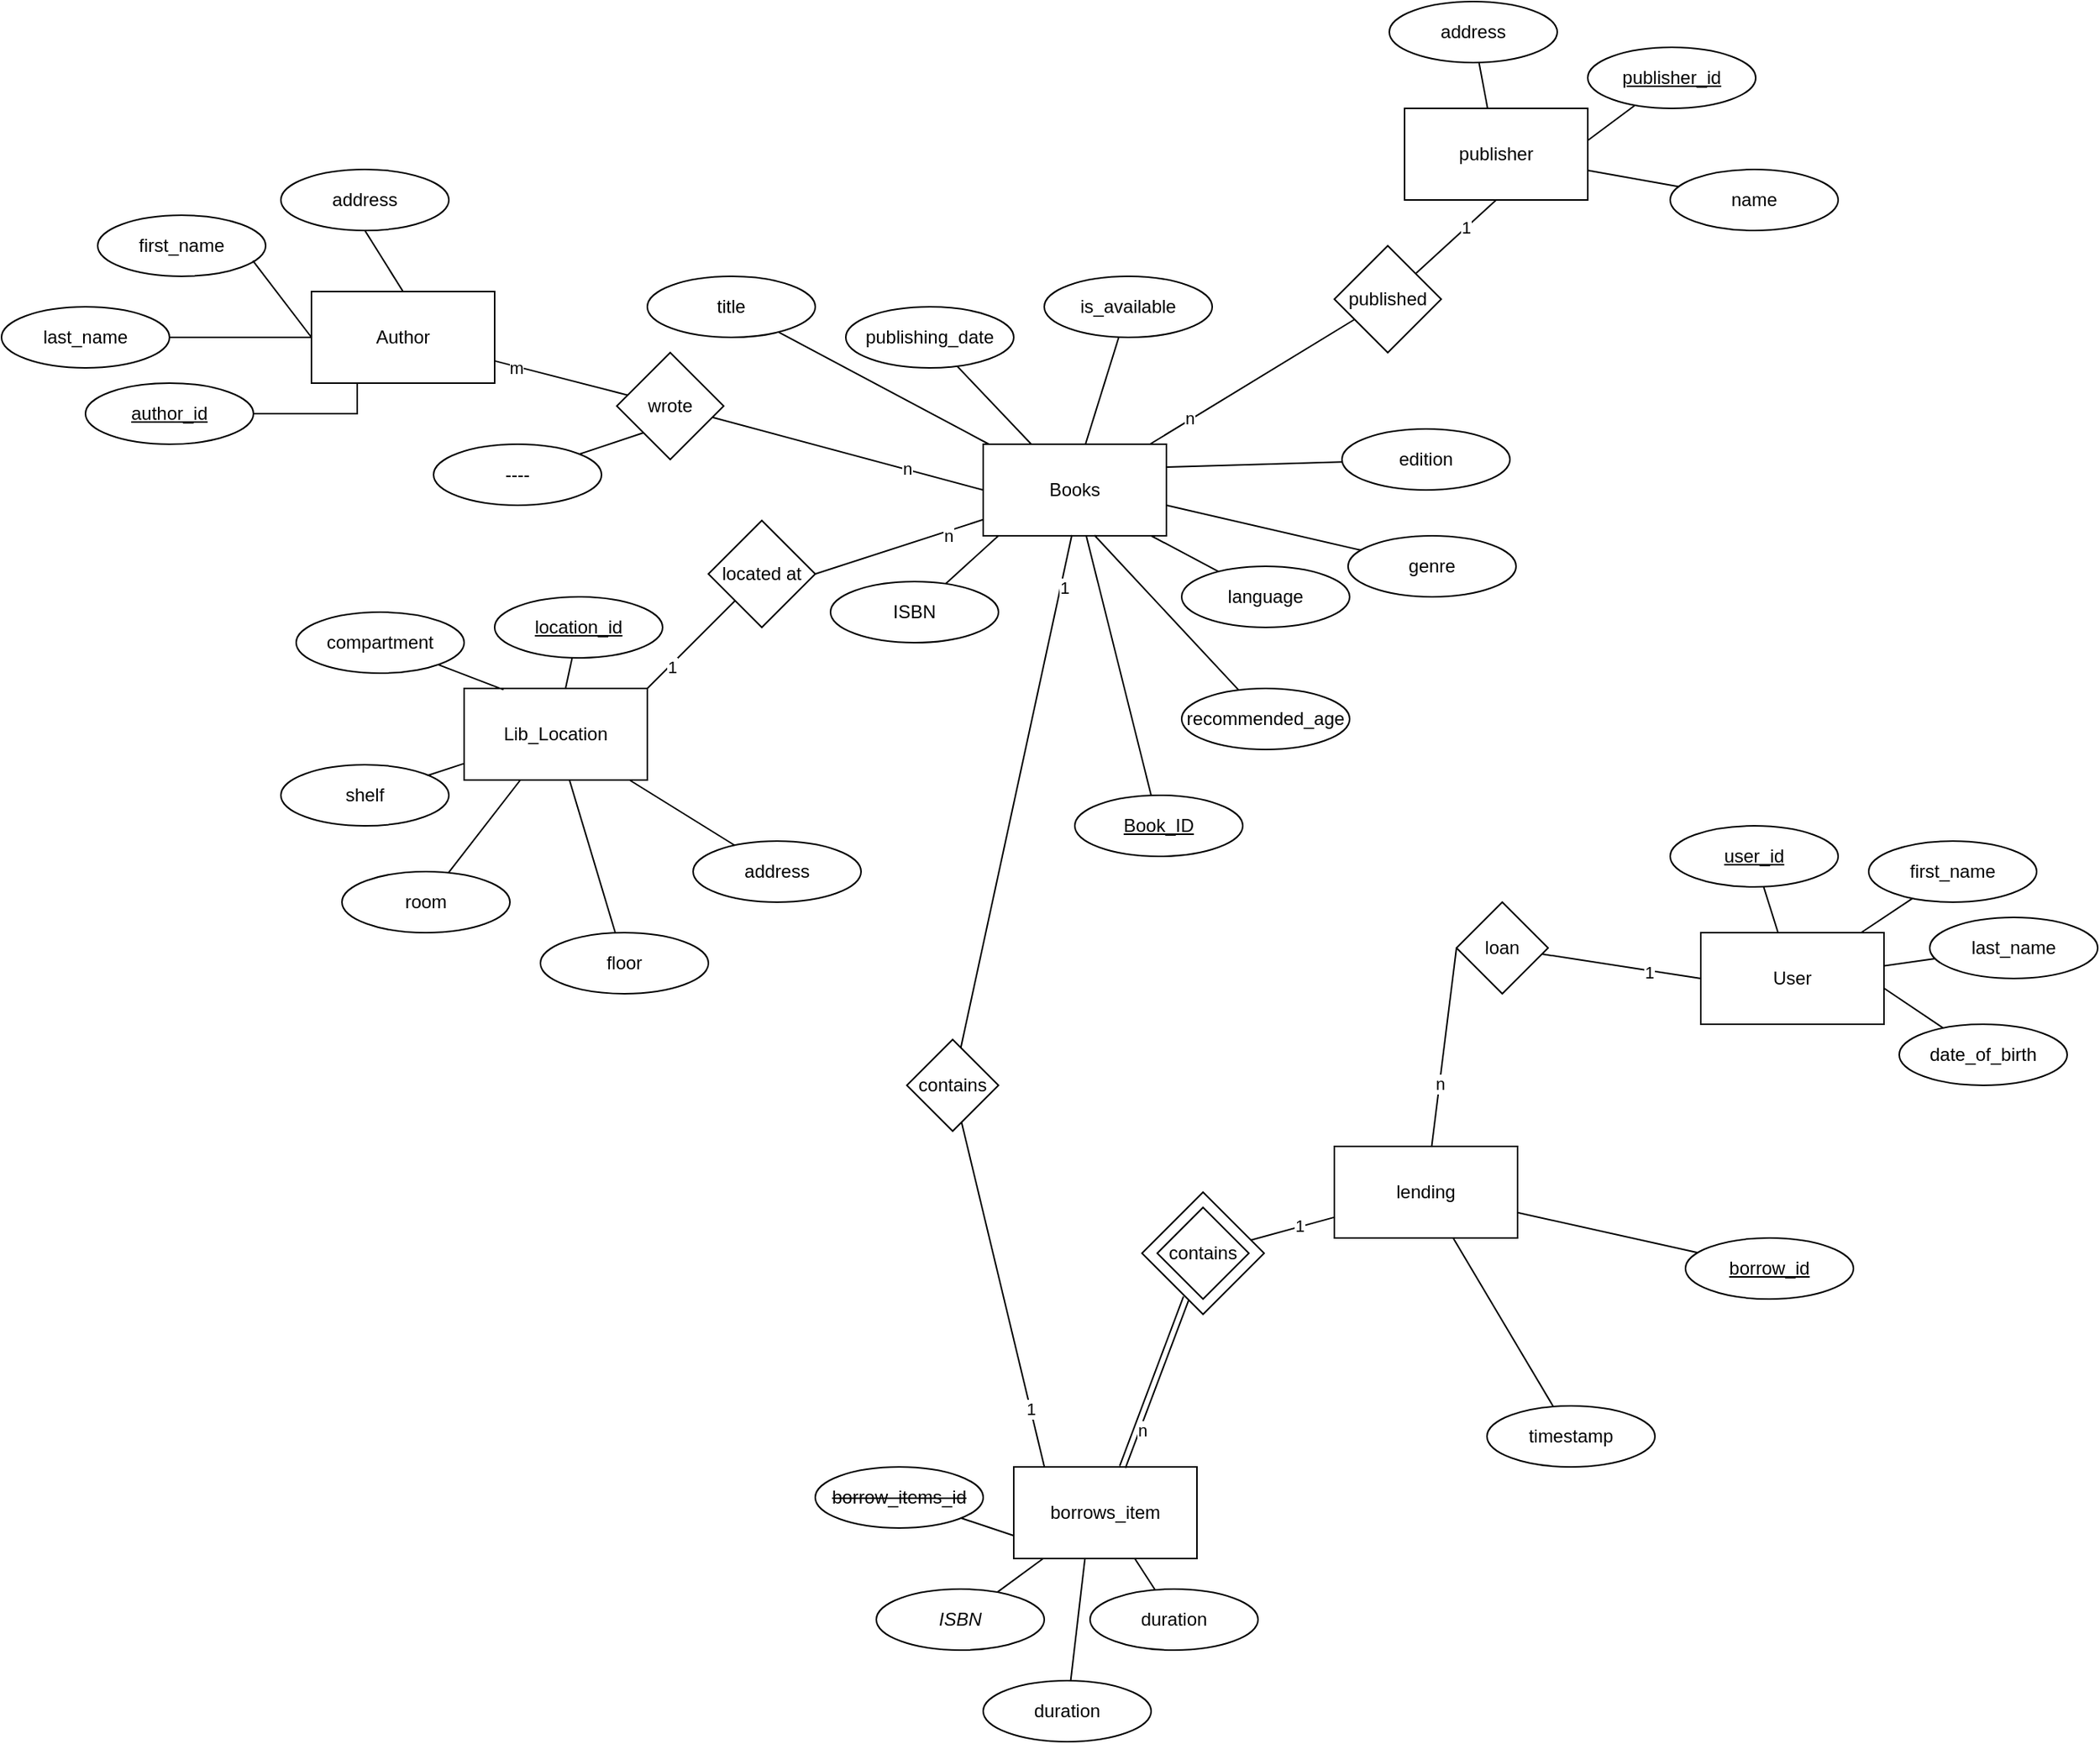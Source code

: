 <mxfile version="13.10.0" type="embed" pages="3">
    <diagram id="6B7yGU4xiu5NGQ7RS52c" name="ER-Model">
        <mxGraphModel dx="1785" dy="1827" grid="1" gridSize="10" guides="1" tooltips="1" connect="1" arrows="1" fold="1" page="1" pageScale="1" pageWidth="827" pageHeight="1169" math="0" shadow="0">
            <root>
                <mxCell id="0"/>
                <mxCell id="1" parent="0"/>
                <mxCell id="104" style="edgeStyle=none;rounded=0;orthogonalLoop=1;jettySize=auto;html=1;entryX=1;entryY=0.5;entryDx=0;entryDy=0;endArrow=none;endFill=0;" edge="1" parent="1" source="2" target="103">
                    <mxGeometry relative="1" as="geometry"/>
                </mxCell>
                <mxCell id="106" value="n" style="edgeLabel;html=1;align=center;verticalAlign=middle;resizable=0;points=[];" vertex="1" connectable="0" parent="104">
                    <mxGeometry x="-0.568" y="3" relative="1" as="geometry">
                        <mxPoint as="offset"/>
                    </mxGeometry>
                </mxCell>
                <mxCell id="2" value="Books" style="rounded=0;whiteSpace=wrap;html=1;" vertex="1" parent="1">
                    <mxGeometry x="120" y="120" width="120" height="60" as="geometry"/>
                </mxCell>
                <mxCell id="63" style="rounded=0;orthogonalLoop=1;jettySize=auto;html=1;entryX=0.084;entryY=0.998;entryDx=0;entryDy=0;entryPerimeter=0;endArrow=none;endFill=0;" edge="1" parent="1" source="3" target="2">
                    <mxGeometry relative="1" as="geometry"/>
                </mxCell>
                <mxCell id="3" value="ISBN" style="ellipse;whiteSpace=wrap;html=1;" vertex="1" parent="1">
                    <mxGeometry x="20" y="210" width="110" height="40" as="geometry"/>
                </mxCell>
                <mxCell id="64" style="rounded=0;orthogonalLoop=1;jettySize=auto;html=1;endArrow=none;endFill=0;" edge="1" parent="1" source="6" target="2">
                    <mxGeometry relative="1" as="geometry"/>
                </mxCell>
                <mxCell id="6" value="title" style="ellipse;whiteSpace=wrap;html=1;" vertex="1" parent="1">
                    <mxGeometry x="-100" y="10" width="110" height="40" as="geometry"/>
                </mxCell>
                <mxCell id="58" style="rounded=0;orthogonalLoop=1;jettySize=auto;html=1;endArrow=none;endFill=0;" edge="1" parent="1" source="7" target="2">
                    <mxGeometry relative="1" as="geometry"/>
                </mxCell>
                <mxCell id="7" value="publishing_date" style="ellipse;whiteSpace=wrap;html=1;" vertex="1" parent="1">
                    <mxGeometry x="30" y="30" width="110" height="40" as="geometry"/>
                </mxCell>
                <mxCell id="59" style="rounded=0;orthogonalLoop=1;jettySize=auto;html=1;entryX=1;entryY=0.25;entryDx=0;entryDy=0;endArrow=none;endFill=0;" edge="1" parent="1" source="9" target="2">
                    <mxGeometry relative="1" as="geometry"/>
                </mxCell>
                <mxCell id="9" value="edition" style="ellipse;whiteSpace=wrap;html=1;" vertex="1" parent="1">
                    <mxGeometry x="355" y="110" width="110" height="40" as="geometry"/>
                </mxCell>
                <mxCell id="60" style="rounded=0;orthogonalLoop=1;jettySize=auto;html=1;entryX=1;entryY=0.667;entryDx=0;entryDy=0;entryPerimeter=0;endArrow=none;endFill=0;" edge="1" parent="1" source="10" target="2">
                    <mxGeometry relative="1" as="geometry"/>
                </mxCell>
                <mxCell id="10" value="genre" style="ellipse;whiteSpace=wrap;html=1;" vertex="1" parent="1">
                    <mxGeometry x="359" y="180" width="110" height="40" as="geometry"/>
                </mxCell>
                <mxCell id="11" value="User" style="rounded=0;whiteSpace=wrap;html=1;" vertex="1" parent="1">
                    <mxGeometry x="590" y="440" width="120" height="60" as="geometry"/>
                </mxCell>
                <mxCell id="61" style="rounded=0;orthogonalLoop=1;jettySize=auto;html=1;entryX=0.917;entryY=1;entryDx=0;entryDy=0;entryPerimeter=0;endArrow=none;endFill=0;" edge="1" parent="1" source="12" target="2">
                    <mxGeometry relative="1" as="geometry"/>
                </mxCell>
                <mxCell id="12" value="language" style="ellipse;whiteSpace=wrap;html=1;" vertex="1" parent="1">
                    <mxGeometry x="250" y="200" width="110" height="40" as="geometry"/>
                </mxCell>
                <mxCell id="76" style="edgeStyle=none;rounded=0;orthogonalLoop=1;jettySize=auto;html=1;endArrow=none;endFill=0;" edge="1" parent="1" source="13" target="11">
                    <mxGeometry relative="1" as="geometry"/>
                </mxCell>
                <mxCell id="13" value="&lt;u&gt;user_id&lt;/u&gt;" style="ellipse;whiteSpace=wrap;html=1;" vertex="1" parent="1">
                    <mxGeometry x="570" y="370" width="110" height="40" as="geometry"/>
                </mxCell>
                <mxCell id="74" style="edgeStyle=none;rounded=0;orthogonalLoop=1;jettySize=auto;html=1;endArrow=none;endFill=0;" edge="1" parent="1" source="14" target="11">
                    <mxGeometry relative="1" as="geometry"/>
                </mxCell>
                <mxCell id="14" value="last_name" style="ellipse;whiteSpace=wrap;html=1;" vertex="1" parent="1">
                    <mxGeometry x="740" y="430" width="110" height="40" as="geometry"/>
                </mxCell>
                <mxCell id="15" value="lending" style="rounded=0;whiteSpace=wrap;html=1;" vertex="1" parent="1">
                    <mxGeometry x="350" y="580" width="120" height="60" as="geometry"/>
                </mxCell>
                <mxCell id="75" style="edgeStyle=none;rounded=0;orthogonalLoop=1;jettySize=auto;html=1;endArrow=none;endFill=0;" edge="1" parent="1" source="17" target="11">
                    <mxGeometry relative="1" as="geometry"/>
                </mxCell>
                <mxCell id="17" value="first_name" style="ellipse;whiteSpace=wrap;html=1;" vertex="1" parent="1">
                    <mxGeometry x="700" y="380" width="110" height="40" as="geometry"/>
                </mxCell>
                <mxCell id="114" style="edgeStyle=none;rounded=0;orthogonalLoop=1;jettySize=auto;html=1;endArrow=none;endFill=0;" edge="1" parent="1" source="20" target="113">
                    <mxGeometry relative="1" as="geometry"/>
                </mxCell>
                <mxCell id="20" value="Lib_Location" style="rounded=0;whiteSpace=wrap;html=1;" vertex="1" parent="1">
                    <mxGeometry x="-220" y="280" width="120" height="60" as="geometry"/>
                </mxCell>
                <mxCell id="22" value="borrows_item" style="rounded=0;whiteSpace=wrap;html=1;" vertex="1" parent="1">
                    <mxGeometry x="140" y="790" width="120" height="60" as="geometry"/>
                </mxCell>
                <mxCell id="54" style="rounded=0;orthogonalLoop=1;jettySize=auto;html=1;endArrow=none;endFill=0;" edge="1" parent="1" source="23" target="30">
                    <mxGeometry relative="1" as="geometry"/>
                </mxCell>
                <mxCell id="55" style="rounded=0;orthogonalLoop=1;jettySize=auto;html=1;endArrow=none;endFill=0;" edge="1" parent="1" source="23" target="29">
                    <mxGeometry relative="1" as="geometry"/>
                </mxCell>
                <mxCell id="23" value="publisher" style="rounded=0;whiteSpace=wrap;html=1;" vertex="1" parent="1">
                    <mxGeometry x="396" y="-100" width="120" height="60" as="geometry"/>
                </mxCell>
                <mxCell id="25" value="Author" style="rounded=0;whiteSpace=wrap;html=1;" vertex="1" parent="1">
                    <mxGeometry x="-320" y="20" width="120" height="60" as="geometry"/>
                </mxCell>
                <mxCell id="62" style="rounded=0;orthogonalLoop=1;jettySize=auto;html=1;entryX=0.607;entryY=0.994;entryDx=0;entryDy=0;entryPerimeter=0;endArrow=none;endFill=0;" edge="1" parent="1" source="26" target="2">
                    <mxGeometry relative="1" as="geometry"/>
                </mxCell>
                <mxCell id="26" value="recommended_age" style="ellipse;whiteSpace=wrap;html=1;" vertex="1" parent="1">
                    <mxGeometry x="250" y="280" width="110" height="40" as="geometry"/>
                </mxCell>
                <mxCell id="73" style="edgeStyle=none;rounded=0;orthogonalLoop=1;jettySize=auto;html=1;entryX=1;entryY=0.606;entryDx=0;entryDy=0;entryPerimeter=0;endArrow=none;endFill=0;" edge="1" parent="1" source="27" target="11">
                    <mxGeometry relative="1" as="geometry"/>
                </mxCell>
                <mxCell id="27" value="date_of_birth" style="ellipse;whiteSpace=wrap;html=1;" vertex="1" parent="1">
                    <mxGeometry x="720" y="500" width="110" height="40" as="geometry"/>
                </mxCell>
                <mxCell id="57" style="rounded=0;orthogonalLoop=1;jettySize=auto;html=1;endArrow=none;endFill=0;" edge="1" parent="1" source="28">
                    <mxGeometry relative="1" as="geometry">
                        <mxPoint x="516" y="-79" as="targetPoint"/>
                    </mxGeometry>
                </mxCell>
                <mxCell id="28" value="&lt;u&gt;publisher_id&lt;/u&gt;" style="ellipse;whiteSpace=wrap;html=1;" vertex="1" parent="1">
                    <mxGeometry x="516" y="-140" width="110" height="40" as="geometry"/>
                </mxCell>
                <mxCell id="29" value="name" style="ellipse;whiteSpace=wrap;html=1;" vertex="1" parent="1">
                    <mxGeometry x="570" y="-60" width="110" height="40" as="geometry"/>
                </mxCell>
                <mxCell id="30" value="address" style="ellipse;whiteSpace=wrap;html=1;" vertex="1" parent="1">
                    <mxGeometry x="386" y="-170" width="110" height="40" as="geometry"/>
                </mxCell>
                <mxCell id="31" value="address" style="ellipse;whiteSpace=wrap;html=1;" vertex="1" parent="1">
                    <mxGeometry x="-340" y="-60" width="110" height="40" as="geometry"/>
                </mxCell>
                <mxCell id="53" style="edgeStyle=orthogonalEdgeStyle;rounded=0;orthogonalLoop=1;jettySize=auto;html=1;entryX=0.25;entryY=1;entryDx=0;entryDy=0;endArrow=none;endFill=0;" edge="1" parent="1" source="33" target="25">
                    <mxGeometry relative="1" as="geometry"/>
                </mxCell>
                <mxCell id="33" value="&lt;u&gt;author_id&lt;/u&gt;" style="ellipse;whiteSpace=wrap;html=1;" vertex="1" parent="1">
                    <mxGeometry x="-468" y="80" width="110" height="40" as="geometry"/>
                </mxCell>
                <mxCell id="68" style="edgeStyle=none;rounded=0;orthogonalLoop=1;jettySize=auto;html=1;endArrow=none;endFill=0;" edge="1" parent="1" source="34" target="20">
                    <mxGeometry relative="1" as="geometry"/>
                </mxCell>
                <mxCell id="34" value="room" style="ellipse;whiteSpace=wrap;html=1;" vertex="1" parent="1">
                    <mxGeometry x="-300" y="400" width="110" height="40" as="geometry"/>
                </mxCell>
                <mxCell id="69" style="edgeStyle=none;rounded=0;orthogonalLoop=1;jettySize=auto;html=1;endArrow=none;endFill=0;" edge="1" parent="1" source="35" target="20">
                    <mxGeometry relative="1" as="geometry"/>
                </mxCell>
                <mxCell id="35" value="floor" style="ellipse;whiteSpace=wrap;html=1;" vertex="1" parent="1">
                    <mxGeometry x="-170" y="440" width="110" height="40" as="geometry"/>
                </mxCell>
                <mxCell id="67" style="edgeStyle=none;rounded=0;orthogonalLoop=1;jettySize=auto;html=1;endArrow=none;endFill=0;" edge="1" parent="1" source="36" target="20">
                    <mxGeometry relative="1" as="geometry"/>
                </mxCell>
                <mxCell id="36" value="shelf" style="ellipse;whiteSpace=wrap;html=1;" vertex="1" parent="1">
                    <mxGeometry x="-340" y="330" width="110" height="40" as="geometry"/>
                </mxCell>
                <mxCell id="66" style="rounded=0;jettySize=auto;html=1;entryX=0.215;entryY=0.014;entryDx=0;entryDy=0;entryPerimeter=0;endArrow=none;endFill=0;" edge="1" parent="1" source="37" target="20">
                    <mxGeometry relative="1" as="geometry"/>
                </mxCell>
                <mxCell id="37" value="compartment" style="ellipse;whiteSpace=wrap;html=1;" vertex="1" parent="1">
                    <mxGeometry x="-330" y="230" width="110" height="40" as="geometry"/>
                </mxCell>
                <mxCell id="71" style="edgeStyle=none;rounded=0;orthogonalLoop=1;jettySize=auto;html=1;endArrow=none;endFill=0;" edge="1" parent="1" source="38" target="15">
                    <mxGeometry relative="1" as="geometry"/>
                </mxCell>
                <mxCell id="38" value="&lt;u&gt;borrow_id&lt;/u&gt;" style="ellipse;whiteSpace=wrap;html=1;" vertex="1" parent="1">
                    <mxGeometry x="580" y="640" width="110" height="40" as="geometry"/>
                </mxCell>
                <mxCell id="65" style="edgeStyle=None;rounded=0;orthogonalLoop=1;jettySize=auto;html=1;endArrow=none;endFill=0;" edge="1" parent="1" source="39" target="20">
                    <mxGeometry relative="1" as="geometry"/>
                </mxCell>
                <mxCell id="39" value="&lt;u&gt;location_id&lt;/u&gt;" style="ellipse;whiteSpace=wrap;html=1;" vertex="1" parent="1">
                    <mxGeometry x="-200" y="220" width="110" height="40" as="geometry"/>
                </mxCell>
                <mxCell id="52" style="edgeStyle=orthogonalEdgeStyle;rounded=0;orthogonalLoop=1;jettySize=auto;html=1;entryX=0;entryY=0.5;entryDx=0;entryDy=0;endArrow=none;endFill=0;" edge="1" parent="1" source="40" target="25">
                    <mxGeometry relative="1" as="geometry"/>
                </mxCell>
                <mxCell id="40" value="last_name" style="ellipse;whiteSpace=wrap;html=1;" vertex="1" parent="1">
                    <mxGeometry x="-523" y="30" width="110" height="40" as="geometry"/>
                </mxCell>
                <mxCell id="41" value="first_name" style="ellipse;whiteSpace=wrap;html=1;" vertex="1" parent="1">
                    <mxGeometry x="-460" y="-30" width="110" height="40" as="geometry"/>
                </mxCell>
                <mxCell id="70" style="edgeStyle=none;rounded=0;orthogonalLoop=1;jettySize=auto;html=1;endArrow=none;endFill=0;" edge="1" parent="1" source="42" target="15">
                    <mxGeometry relative="1" as="geometry"/>
                </mxCell>
                <mxCell id="42" value="timestamp" style="ellipse;whiteSpace=wrap;html=1;" vertex="1" parent="1">
                    <mxGeometry x="450" y="750" width="110" height="40" as="geometry"/>
                </mxCell>
                <mxCell id="77" style="edgeStyle=none;rounded=0;orthogonalLoop=1;jettySize=auto;html=1;endArrow=none;endFill=0;" edge="1" parent="1" source="43" target="22">
                    <mxGeometry relative="1" as="geometry"/>
                </mxCell>
                <mxCell id="43" value="duration" style="ellipse;whiteSpace=wrap;html=1;" vertex="1" parent="1">
                    <mxGeometry x="190" y="870" width="110" height="40" as="geometry"/>
                </mxCell>
                <mxCell id="79" style="edgeStyle=none;rounded=0;orthogonalLoop=1;jettySize=auto;html=1;endArrow=none;endFill=0;" edge="1" parent="1" source="44" target="22">
                    <mxGeometry relative="1" as="geometry"/>
                </mxCell>
                <mxCell id="44" value="&lt;i&gt;ISBN&lt;/i&gt;" style="ellipse;whiteSpace=wrap;html=1;" vertex="1" parent="1">
                    <mxGeometry x="50" y="870" width="110" height="40" as="geometry"/>
                </mxCell>
                <mxCell id="72" style="edgeStyle=none;rounded=0;orthogonalLoop=1;jettySize=auto;html=1;endArrow=none;endFill=0;exitX=0;exitY=0.5;exitDx=0;exitDy=0;" edge="1" parent="1" source="93" target="15">
                    <mxGeometry relative="1" as="geometry">
                        <mxPoint x="392.172" y="472.548" as="sourcePoint"/>
                    </mxGeometry>
                </mxCell>
                <mxCell id="96" value="n" style="edgeLabel;html=1;align=center;verticalAlign=middle;resizable=0;points=[];" vertex="1" connectable="0" parent="72">
                    <mxGeometry x="0.361" relative="1" as="geometry">
                        <mxPoint as="offset"/>
                    </mxGeometry>
                </mxCell>
                <mxCell id="80" style="edgeStyle=none;rounded=0;orthogonalLoop=1;jettySize=auto;html=1;entryX=0;entryY=0.75;entryDx=0;entryDy=0;endArrow=none;endFill=0;" edge="1" parent="1" source="47" target="22">
                    <mxGeometry relative="1" as="geometry"/>
                </mxCell>
                <mxCell id="47" value="&lt;strike&gt;borrow_items_id&lt;/strike&gt;" style="ellipse;whiteSpace=wrap;html=1;" vertex="1" parent="1">
                    <mxGeometry x="10" y="790" width="110" height="40" as="geometry"/>
                </mxCell>
                <mxCell id="78" style="edgeStyle=none;rounded=0;orthogonalLoop=1;jettySize=auto;html=1;entryX=0.389;entryY=0.994;entryDx=0;entryDy=0;entryPerimeter=0;endArrow=none;endFill=0;" edge="1" parent="1" source="48" target="22">
                    <mxGeometry relative="1" as="geometry"/>
                </mxCell>
                <mxCell id="48" value="duration" style="ellipse;whiteSpace=wrap;html=1;" vertex="1" parent="1">
                    <mxGeometry x="120" y="930" width="110" height="40" as="geometry"/>
                </mxCell>
                <mxCell id="49" value="" style="endArrow=none;html=1;entryX=0.5;entryY=0;entryDx=0;entryDy=0;exitX=0.5;exitY=1;exitDx=0;exitDy=0;" edge="1" parent="1" source="31" target="25">
                    <mxGeometry width="50" height="50" relative="1" as="geometry">
                        <mxPoint x="-210" y="180" as="sourcePoint"/>
                        <mxPoint x="-160" y="130" as="targetPoint"/>
                    </mxGeometry>
                </mxCell>
                <mxCell id="50" value="" style="endArrow=none;html=1;entryX=0;entryY=0.5;entryDx=0;entryDy=0;exitX=0.924;exitY=0.745;exitDx=0;exitDy=0;exitPerimeter=0;" edge="1" parent="1" source="41" target="25">
                    <mxGeometry width="50" height="50" relative="1" as="geometry">
                        <mxPoint x="-275" y="-10.0" as="sourcePoint"/>
                        <mxPoint x="-250" y="30.0" as="targetPoint"/>
                    </mxGeometry>
                </mxCell>
                <mxCell id="83" style="edgeStyle=none;rounded=0;orthogonalLoop=1;jettySize=auto;html=1;endArrow=none;endFill=0;" edge="1" parent="1" source="82" target="15">
                    <mxGeometry relative="1" as="geometry"/>
                </mxCell>
                <mxCell id="86" value="1" style="edgeLabel;html=1;align=center;verticalAlign=middle;resizable=0;points=[];" vertex="1" connectable="0" parent="83">
                    <mxGeometry x="0.17" y="1" relative="1" as="geometry">
                        <mxPoint as="offset"/>
                    </mxGeometry>
                </mxCell>
                <mxCell id="84" style="edgeStyle=none;rounded=0;orthogonalLoop=1;jettySize=auto;html=1;endArrow=none;endFill=0;shape=link;" edge="1" parent="1" source="82" target="22">
                    <mxGeometry relative="1" as="geometry"/>
                </mxCell>
                <mxCell id="87" value="n" style="edgeLabel;html=1;align=center;verticalAlign=middle;resizable=0;points=[];" vertex="1" connectable="0" parent="84">
                    <mxGeometry x="0.532" y="3" relative="1" as="geometry">
                        <mxPoint as="offset"/>
                    </mxGeometry>
                </mxCell>
                <mxCell id="90" value="" style="group" vertex="1" connectable="0" parent="1">
                    <mxGeometry x="224" y="610" width="80" height="80" as="geometry"/>
                </mxCell>
                <mxCell id="82" value="" style="rhombus;whiteSpace=wrap;html=1;" vertex="1" parent="90">
                    <mxGeometry width="80" height="80" as="geometry"/>
                </mxCell>
                <mxCell id="85" value="contains" style="rhombus;whiteSpace=wrap;html=1;" vertex="1" parent="90">
                    <mxGeometry x="10" y="10" width="60" height="60" as="geometry"/>
                </mxCell>
                <mxCell id="94" style="edgeStyle=none;rounded=0;orthogonalLoop=1;jettySize=auto;html=1;entryX=0;entryY=0.5;entryDx=0;entryDy=0;endArrow=none;endFill=0;" edge="1" parent="1" source="93" target="11">
                    <mxGeometry relative="1" as="geometry"/>
                </mxCell>
                <mxCell id="95" value="1" style="edgeLabel;html=1;align=center;verticalAlign=middle;resizable=0;points=[];" vertex="1" connectable="0" parent="94">
                    <mxGeometry x="0.348" y="-1" relative="1" as="geometry">
                        <mxPoint as="offset"/>
                    </mxGeometry>
                </mxCell>
                <mxCell id="93" value="loan" style="rhombus;whiteSpace=wrap;html=1;" vertex="1" parent="1">
                    <mxGeometry x="430" y="420" width="60" height="60" as="geometry"/>
                </mxCell>
                <mxCell id="98" style="edgeStyle=none;rounded=0;orthogonalLoop=1;jettySize=auto;html=1;entryX=0.484;entryY=0.992;entryDx=0;entryDy=0;endArrow=none;endFill=0;entryPerimeter=0;" edge="1" parent="1" source="97" target="2">
                    <mxGeometry relative="1" as="geometry"/>
                </mxCell>
                <mxCell id="100" value="1" style="edgeLabel;html=1;align=center;verticalAlign=middle;resizable=0;points=[];" vertex="1" connectable="0" parent="98">
                    <mxGeometry x="0.798" y="-2" relative="1" as="geometry">
                        <mxPoint as="offset"/>
                    </mxGeometry>
                </mxCell>
                <mxCell id="99" style="edgeStyle=none;rounded=0;orthogonalLoop=1;jettySize=auto;html=1;entryX=0.168;entryY=0.006;entryDx=0;entryDy=0;entryPerimeter=0;endArrow=none;endFill=0;" edge="1" parent="1" source="97" target="22">
                    <mxGeometry relative="1" as="geometry"/>
                </mxCell>
                <mxCell id="101" value="1" style="edgeLabel;html=1;align=center;verticalAlign=middle;resizable=0;points=[];" vertex="1" connectable="0" parent="99">
                    <mxGeometry x="0.658" y="1" relative="1" as="geometry">
                        <mxPoint x="-1" as="offset"/>
                    </mxGeometry>
                </mxCell>
                <mxCell id="97" value="contains" style="rhombus;whiteSpace=wrap;html=1;" vertex="1" parent="1">
                    <mxGeometry x="70" y="510" width="60" height="60" as="geometry"/>
                </mxCell>
                <mxCell id="105" style="edgeStyle=none;rounded=0;orthogonalLoop=1;jettySize=auto;html=1;entryX=1;entryY=0;entryDx=0;entryDy=0;endArrow=none;endFill=0;" edge="1" parent="1" source="103" target="20">
                    <mxGeometry relative="1" as="geometry"/>
                </mxCell>
                <mxCell id="107" value="1" style="edgeLabel;html=1;align=center;verticalAlign=middle;resizable=0;points=[];" vertex="1" connectable="0" parent="105">
                    <mxGeometry x="0.456" y="2" relative="1" as="geometry">
                        <mxPoint x="-1" as="offset"/>
                    </mxGeometry>
                </mxCell>
                <mxCell id="110" style="edgeStyle=none;rounded=0;orthogonalLoop=1;jettySize=auto;html=1;endArrow=none;endFill=0;exitX=0.557;exitY=0.008;exitDx=0;exitDy=0;exitPerimeter=0;" edge="1" parent="1" source="2" target="109">
                    <mxGeometry relative="1" as="geometry">
                        <mxPoint x="-7" y="230" as="sourcePoint"/>
                    </mxGeometry>
                </mxCell>
                <mxCell id="103" value="located at" style="rhombus;whiteSpace=wrap;html=1;" vertex="1" parent="1">
                    <mxGeometry x="-60" y="170" width="70" height="70" as="geometry"/>
                </mxCell>
                <mxCell id="109" value="is_available" style="ellipse;whiteSpace=wrap;html=1;" vertex="1" parent="1">
                    <mxGeometry x="160" y="10" width="110" height="40" as="geometry"/>
                </mxCell>
                <mxCell id="112" style="edgeStyle=none;rounded=0;orthogonalLoop=1;jettySize=auto;html=1;endArrow=none;endFill=0;" edge="1" parent="1" source="111" target="2">
                    <mxGeometry relative="1" as="geometry"/>
                </mxCell>
                <mxCell id="111" value="&lt;u&gt;Book_ID&lt;/u&gt;" style="ellipse;whiteSpace=wrap;html=1;" vertex="1" parent="1">
                    <mxGeometry x="180" y="350" width="110" height="40" as="geometry"/>
                </mxCell>
                <mxCell id="113" value="address" style="ellipse;whiteSpace=wrap;html=1;" vertex="1" parent="1">
                    <mxGeometry x="-70" y="380" width="110" height="40" as="geometry"/>
                </mxCell>
                <mxCell id="117" style="edgeStyle=none;rounded=0;orthogonalLoop=1;jettySize=auto;html=1;entryX=0;entryY=0.5;entryDx=0;entryDy=0;endArrow=none;endFill=0;" edge="1" parent="1" source="116" target="2">
                    <mxGeometry relative="1" as="geometry"/>
                </mxCell>
                <mxCell id="119" value="n" style="edgeLabel;html=1;align=center;verticalAlign=middle;resizable=0;points=[];" vertex="1" connectable="0" parent="117">
                    <mxGeometry x="0.432" y="1" relative="1" as="geometry">
                        <mxPoint as="offset"/>
                    </mxGeometry>
                </mxCell>
                <mxCell id="118" style="edgeStyle=none;rounded=0;orthogonalLoop=1;jettySize=auto;html=1;endArrow=none;endFill=0;" edge="1" parent="1" source="116" target="25">
                    <mxGeometry relative="1" as="geometry"/>
                </mxCell>
                <mxCell id="120" value="m" style="edgeLabel;html=1;align=center;verticalAlign=middle;resizable=0;points=[];" vertex="1" connectable="0" parent="118">
                    <mxGeometry x="0.688" y="1" relative="1" as="geometry">
                        <mxPoint as="offset"/>
                    </mxGeometry>
                </mxCell>
                <mxCell id="116" value="wrote" style="rhombus;whiteSpace=wrap;html=1;" vertex="1" parent="1">
                    <mxGeometry x="-120" y="60" width="70" height="70" as="geometry"/>
                </mxCell>
                <mxCell id="122" style="edgeStyle=none;rounded=0;orthogonalLoop=1;jettySize=auto;html=1;entryX=0;entryY=1;entryDx=0;entryDy=0;endArrow=none;endFill=0;" edge="1" parent="1" source="121" target="116">
                    <mxGeometry relative="1" as="geometry"/>
                </mxCell>
                <mxCell id="121" value="----" style="ellipse;whiteSpace=wrap;html=1;" vertex="1" parent="1">
                    <mxGeometry x="-240" y="120" width="110" height="40" as="geometry"/>
                </mxCell>
                <mxCell id="124" style="edgeStyle=none;rounded=0;orthogonalLoop=1;jettySize=auto;html=1;endArrow=none;endFill=0;" edge="1" parent="1" source="123" target="2">
                    <mxGeometry relative="1" as="geometry"/>
                </mxCell>
                <mxCell id="126" value="n" style="edgeLabel;html=1;align=center;verticalAlign=middle;resizable=0;points=[];" vertex="1" connectable="0" parent="124">
                    <mxGeometry x="0.607" y="-1" relative="1" as="geometry">
                        <mxPoint as="offset"/>
                    </mxGeometry>
                </mxCell>
                <mxCell id="125" style="edgeStyle=none;rounded=0;orthogonalLoop=1;jettySize=auto;html=1;entryX=0.5;entryY=1;entryDx=0;entryDy=0;endArrow=none;endFill=0;" edge="1" parent="1" source="123" target="23">
                    <mxGeometry relative="1" as="geometry"/>
                </mxCell>
                <mxCell id="127" value="1" style="edgeLabel;html=1;align=center;verticalAlign=middle;resizable=0;points=[];" vertex="1" connectable="0" parent="125">
                    <mxGeometry x="0.24" y="1" relative="1" as="geometry">
                        <mxPoint as="offset"/>
                    </mxGeometry>
                </mxCell>
                <mxCell id="123" value="published" style="rhombus;whiteSpace=wrap;html=1;" vertex="1" parent="1">
                    <mxGeometry x="350" y="-10" width="70" height="70" as="geometry"/>
                </mxCell>
            </root>
        </mxGraphModel>
    </diagram>
    <diagram id="WIMBKkSyKXid-GT6b2vq" name="Relational Model">
        &#xa;
        <mxGraphModel dx="1149" dy="790" grid="1" gridSize="10" guides="1" tooltips="1" connect="1" arrows="1" fold="1" page="1" pageScale="1" pageWidth="827" pageHeight="1169" math="0" shadow="0">
            &#xa;
            <root>
                &#xa;
                <mxCell id="WcOot98y8HQMscgrqins-0"/>
                &#xa;
                <mxCell id="WcOot98y8HQMscgrqins-1" parent="WcOot98y8HQMscgrqins-0"/>
                &#xa;
            </root>
            &#xa;
        </mxGraphModel>
        &#xa;
    </diagram>
    <diagram id="SIxOuA9ryE0MGmLUxK8S" name="Mockup">
        &#xa;
        <mxGraphModel dx="1149" dy="790" grid="1" gridSize="10" guides="1" tooltips="1" connect="1" arrows="1" fold="1" page="1" pageScale="1" pageWidth="827" pageHeight="1169" math="0" shadow="0">
            &#xa;
            <root>
                &#xa;
                <mxCell id="zSGjZsUyypLosez08OG_-0"/>
                &#xa;
                <mxCell id="zSGjZsUyypLosez08OG_-1" parent="zSGjZsUyypLosez08OG_-0"/>
                &#xa;
            </root>
            &#xa;
        </mxGraphModel>
        &#xa;
    </diagram>
</mxfile>